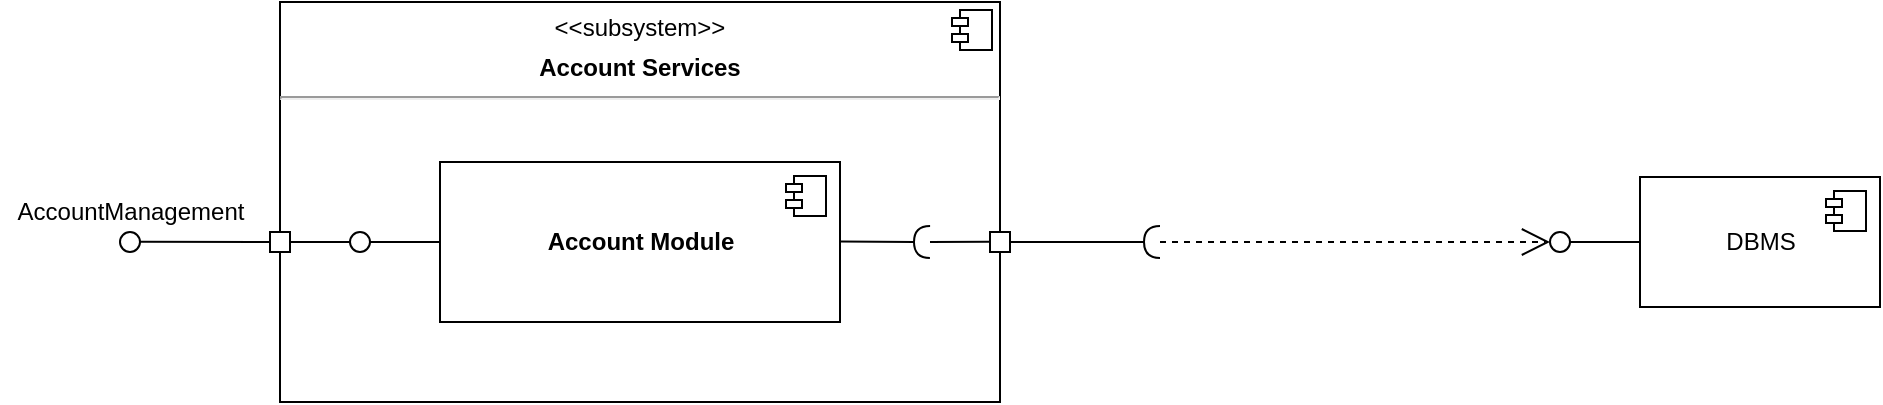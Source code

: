 <mxfile version="14.0.1" type="device"><diagram id="0qaMGkNtFPRNjt4XM_T6" name="Page-1"><mxGraphModel dx="2767" dy="2047" grid="1" gridSize="10" guides="1" tooltips="1" connect="1" arrows="1" fold="1" page="1" pageScale="1" pageWidth="1169" pageHeight="827" math="0" shadow="0"><root><mxCell id="0"/><mxCell id="1" parent="0"/><mxCell id="i6_N_dhXloCMma_DCcba-16" value="&lt;p style=&quot;text-align: center ; margin: 6px 0px 0px&quot;&gt;&amp;lt;&amp;lt;subsystem&amp;gt;&amp;gt;&lt;/p&gt;&lt;p style=&quot;text-align: center ; margin: 6px 0px 0px&quot;&gt;&lt;b&gt;Account Services&lt;/b&gt;&lt;/p&gt;&lt;hr&gt;&lt;p style=&quot;margin: 0px ; margin-left: 8px&quot;&gt;&lt;br&gt;&lt;/p&gt;" style="align=left;overflow=fill;html=1;dropTarget=0;" vertex="1" parent="1"><mxGeometry x="160" y="80" width="360" height="200" as="geometry"/></mxCell><mxCell id="i6_N_dhXloCMma_DCcba-17" value="" style="shape=component;jettyWidth=8;jettyHeight=4;" vertex="1" parent="i6_N_dhXloCMma_DCcba-16"><mxGeometry x="1" width="20" height="20" relative="1" as="geometry"><mxPoint x="-24" y="4" as="offset"/></mxGeometry></mxCell><mxCell id="i6_N_dhXloCMma_DCcba-15" value="" style="group" vertex="1" connectable="0" parent="1"><mxGeometry x="440" y="195" width="160" height="10" as="geometry"/></mxCell><mxCell id="i6_N_dhXloCMma_DCcba-6" value="" style="rounded=0;orthogonalLoop=1;jettySize=auto;html=1;endArrow=halfCircle;endFill=0;endSize=6;strokeWidth=1;" edge="1" parent="i6_N_dhXloCMma_DCcba-15"><mxGeometry relative="1" as="geometry"><mxPoint y="4.76" as="sourcePoint"/><mxPoint x="45" y="5" as="targetPoint"/></mxGeometry></mxCell><mxCell id="i6_N_dhXloCMma_DCcba-12" value="" style="fontStyle=0;labelPosition=right;verticalLabelPosition=middle;align=left;verticalAlign=middle;spacingLeft=2;" vertex="1" parent="i6_N_dhXloCMma_DCcba-15"><mxGeometry x="75" width="10" height="10" as="geometry"/></mxCell><mxCell id="i6_N_dhXloCMma_DCcba-13" value="" style="rounded=0;orthogonalLoop=1;jettySize=auto;html=1;endArrow=none;endFill=0;" edge="1" parent="i6_N_dhXloCMma_DCcba-15"><mxGeometry relative="1" as="geometry"><mxPoint x="45" y="5" as="sourcePoint"/><mxPoint x="75" y="4.88" as="targetPoint"/><Array as="points"/></mxGeometry></mxCell><mxCell id="i6_N_dhXloCMma_DCcba-14" value="" style="rounded=0;orthogonalLoop=1;jettySize=auto;html=1;endArrow=halfCircle;endFill=0;endSize=6;strokeWidth=1;exitX=1;exitY=0.5;exitDx=0;exitDy=0;" edge="1" parent="i6_N_dhXloCMma_DCcba-15" source="i6_N_dhXloCMma_DCcba-12"><mxGeometry relative="1" as="geometry"><mxPoint x="120" y="4.71" as="sourcePoint"/><mxPoint x="160" y="5" as="targetPoint"/></mxGeometry></mxCell><mxCell id="i6_N_dhXloCMma_DCcba-11" value="" style="group" vertex="1" connectable="0" parent="1"><mxGeometry x="80" y="195" width="160" height="10" as="geometry"/></mxCell><mxCell id="i6_N_dhXloCMma_DCcba-1" value="" style="rounded=0;orthogonalLoop=1;jettySize=auto;html=1;endArrow=none;endFill=0;" edge="1" target="i6_N_dhXloCMma_DCcba-5" parent="i6_N_dhXloCMma_DCcba-11"><mxGeometry relative="1" as="geometry"><mxPoint x="85" y="5" as="sourcePoint"/><mxPoint x="120" y="5" as="targetPoint"/><Array as="points"/></mxGeometry></mxCell><mxCell id="i6_N_dhXloCMma_DCcba-4" value="" style="fontStyle=0;labelPosition=right;verticalLabelPosition=middle;align=left;verticalAlign=middle;spacingLeft=2;" vertex="1" parent="i6_N_dhXloCMma_DCcba-11"><mxGeometry x="75" width="10" height="10" as="geometry"/></mxCell><mxCell id="i6_N_dhXloCMma_DCcba-5" value="" style="ellipse;whiteSpace=wrap;html=1;fontFamily=Helvetica;fontSize=12;fontColor=#000000;align=center;strokeColor=#000000;fillColor=#ffffff;points=[];aspect=fixed;resizable=0;" vertex="1" parent="i6_N_dhXloCMma_DCcba-11"><mxGeometry x="115" width="10" height="10" as="geometry"/></mxCell><mxCell id="i6_N_dhXloCMma_DCcba-8" value="" style="rounded=0;orthogonalLoop=1;jettySize=auto;html=1;endArrow=none;endFill=0;exitX=1;exitY=0.5;exitDx=0;exitDy=0;exitPerimeter=0;" edge="1" parent="i6_N_dhXloCMma_DCcba-11" source="i6_N_dhXloCMma_DCcba-5"><mxGeometry relative="1" as="geometry"><mxPoint x="170" y="4.83" as="sourcePoint"/><mxPoint x="160" y="5" as="targetPoint"/></mxGeometry></mxCell><mxCell id="i6_N_dhXloCMma_DCcba-9" value="" style="ellipse;whiteSpace=wrap;html=1;fontFamily=Helvetica;fontSize=12;fontColor=#000000;align=center;strokeColor=#000000;fillColor=#ffffff;points=[];aspect=fixed;resizable=0;" vertex="1" parent="i6_N_dhXloCMma_DCcba-11"><mxGeometry width="10" height="10" as="geometry"/></mxCell><mxCell id="i6_N_dhXloCMma_DCcba-10" value="" style="rounded=0;orthogonalLoop=1;jettySize=auto;html=1;endArrow=none;endFill=0;entryX=0;entryY=0.5;entryDx=0;entryDy=0;" edge="1" parent="i6_N_dhXloCMma_DCcba-11" target="i6_N_dhXloCMma_DCcba-4"><mxGeometry relative="1" as="geometry"><mxPoint x="10" y="4.86" as="sourcePoint"/><mxPoint x="40" y="5" as="targetPoint"/></mxGeometry></mxCell><mxCell id="i6_N_dhXloCMma_DCcba-19" value="&lt;b&gt;Account Module&lt;/b&gt;" style="html=1;dropTarget=0;" vertex="1" parent="1"><mxGeometry x="240" y="160" width="200" height="80" as="geometry"/></mxCell><mxCell id="i6_N_dhXloCMma_DCcba-20" value="" style="shape=module;jettyWidth=8;jettyHeight=4;" vertex="1" parent="i6_N_dhXloCMma_DCcba-19"><mxGeometry x="1" width="20" height="20" relative="1" as="geometry"><mxPoint x="-27" y="7" as="offset"/></mxGeometry></mxCell><mxCell id="i6_N_dhXloCMma_DCcba-24" value="AccountManagement" style="text;html=1;align=center;verticalAlign=middle;resizable=0;points=[];autosize=1;" vertex="1" parent="1"><mxGeometry x="20" y="175" width="130" height="20" as="geometry"/></mxCell><mxCell id="i6_N_dhXloCMma_DCcba-25" value="" style="endArrow=open;endSize=12;dashed=1;html=1;" edge="1" parent="1" target="i6_N_dhXloCMma_DCcba-34"><mxGeometry width="160" relative="1" as="geometry"><mxPoint x="600" y="200" as="sourcePoint"/><mxPoint x="670" y="199.9" as="targetPoint"/></mxGeometry></mxCell><mxCell id="i6_N_dhXloCMma_DCcba-34" value="" style="ellipse;whiteSpace=wrap;html=1;fontFamily=Helvetica;fontSize=12;fontColor=#000000;align=center;strokeColor=#000000;fillColor=#ffffff;points=[];aspect=fixed;resizable=0;" vertex="1" parent="1"><mxGeometry x="795" y="195" width="10" height="10" as="geometry"/></mxCell><mxCell id="i6_N_dhXloCMma_DCcba-35" value="" style="rounded=0;orthogonalLoop=1;jettySize=auto;html=1;endArrow=none;endFill=0;exitX=1;exitY=0.5;exitDx=0;exitDy=0;exitPerimeter=0;" edge="1" parent="1" source="i6_N_dhXloCMma_DCcba-34"><mxGeometry relative="1" as="geometry"><mxPoint x="690" y="-315.17" as="sourcePoint"/><mxPoint x="840" y="200" as="targetPoint"/></mxGeometry></mxCell><mxCell id="i6_N_dhXloCMma_DCcba-37" value="DBMS" style="html=1;dropTarget=0;" vertex="1" parent="1"><mxGeometry x="840" y="167.5" width="120" height="65" as="geometry"/></mxCell><mxCell id="i6_N_dhXloCMma_DCcba-38" value="" style="shape=module;jettyWidth=8;jettyHeight=4;" vertex="1" parent="i6_N_dhXloCMma_DCcba-37"><mxGeometry x="1" width="20" height="20" relative="1" as="geometry"><mxPoint x="-27" y="7" as="offset"/></mxGeometry></mxCell></root></mxGraphModel></diagram></mxfile>